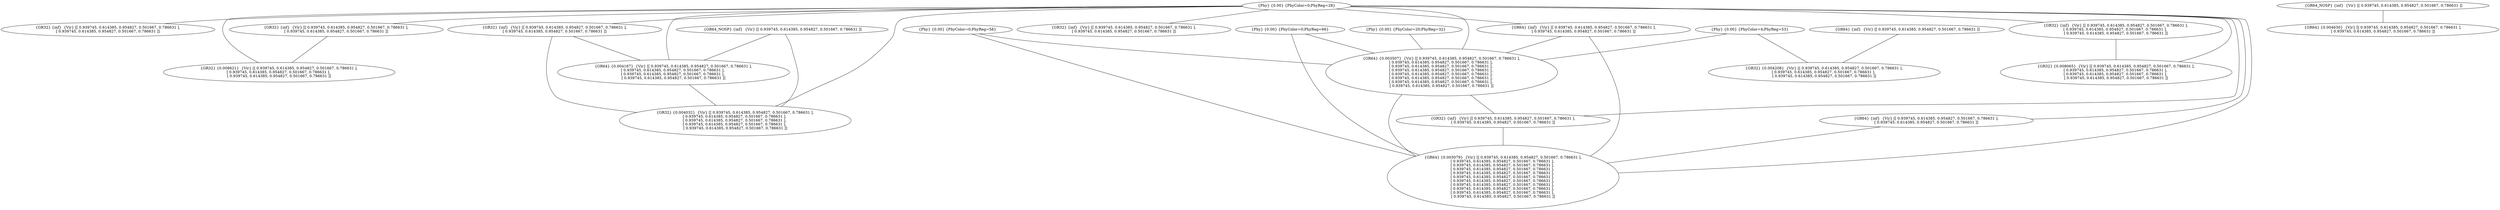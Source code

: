 graph G {
FileName="/home/venkat/IF-DV/Rohit/regAlloc/ML-Register-Allocation/sample/data/bubbleSortdevS/level-O0-llfiles/bublesort.ll";
Function="bubbleSort";
Registers=164;
28 [label=" {Phy} {0.00} {PhyColor=0;PhyReg=28} "];
28--172
28--174
28--178
28--183
28--186
28--195
28--197
28--200
28--208
28--209
28--213
28--218
28--219
28--225
32 [label=" {Phy} {0.00} {PhyColor=20;PhyReg=32} "];
32--209
53 [label=" {Phy} {0.00} {PhyColor=4;PhyReg=53} "];
53--168
53--209
58 [label=" {Phy} {0.00} {PhyColor=0;PhyReg=58} "];
58--209
58--219
66 [label=" {Phy} {0.00} {PhyColor=0;PhyReg=66} "];
66--209
66--219
166 [label=" {GR64} {inf}  {Vir} [[ 0.939745, 0.614385, 0.954827, 0.501667, 0.786631 ]]"];
166 -- 168;
168 [label=" {GR32} {0.004208}  {Vir} [[ 0.939745, 0.614385, 0.954827, 0.501667, 0.786631 ], 
[ 0.939745, 0.614385, 0.954827, 0.501667, 0.786631 ], 
[ 0.939745, 0.614385, 0.954827, 0.501667, 0.786631 ]]"];
172 [label=" {GR32} {inf}  {Vir} [[ 0.939745, 0.614385, 0.954827, 0.501667, 0.786631 ], 
[ 0.939745, 0.614385, 0.954827, 0.501667, 0.786631 ]]"];
172 -- 174;
174 [label=" {GR32} {0.008621}  {Vir} [[ 0.939745, 0.614385, 0.954827, 0.501667, 0.786631 ], 
[ 0.939745, 0.614385, 0.954827, 0.501667, 0.786631 ], 
[ 0.939745, 0.614385, 0.954827, 0.501667, 0.786631 ]]"];
178 [label=" {GR32} {inf}  {Vir} [[ 0.939745, 0.614385, 0.954827, 0.501667, 0.786631 ], 
[ 0.939745, 0.614385, 0.954827, 0.501667, 0.786631 ], 
[ 0.939745, 0.614385, 0.954827, 0.501667, 0.786631 ]]"];
178 -- 183;
183 [label=" {GR32} {0.008065}  {Vir} [[ 0.939745, 0.614385, 0.954827, 0.501667, 0.786631 ], 
[ 0.939745, 0.614385, 0.954827, 0.501667, 0.786631 ], 
[ 0.939745, 0.614385, 0.954827, 0.501667, 0.786631 ], 
[ 0.939745, 0.614385, 0.954827, 0.501667, 0.786631 ]]"];
186 [label=" {GR32} {inf}  {Vir} [[ 0.939745, 0.614385, 0.954827, 0.501667, 0.786631 ], 
[ 0.939745, 0.614385, 0.954827, 0.501667, 0.786631 ]]"];
193 [label=" {GR64_NOSP} {inf}  {Vir} [[ 0.939745, 0.614385, 0.954827, 0.501667, 0.786631 ]]"];
193 -- 197;
193 -- 200;
195 [label=" {GR32} {inf}  {Vir} [[ 0.939745, 0.614385, 0.954827, 0.501667, 0.786631 ], 
[ 0.939745, 0.614385, 0.954827, 0.501667, 0.786631 ]]"];
195 -- 197;
195 -- 200;
197 [label=" {GR64} {0.004167}  {Vir} [[ 0.939745, 0.614385, 0.954827, 0.501667, 0.786631 ], 
[ 0.939745, 0.614385, 0.954827, 0.501667, 0.786631 ], 
[ 0.939745, 0.614385, 0.954827, 0.501667, 0.786631 ], 
[ 0.939745, 0.614385, 0.954827, 0.501667, 0.786631 ]]"];
197 -- 200;
200 [label=" {GR32} {0.004032}  {Vir} [[ 0.939745, 0.614385, 0.954827, 0.501667, 0.786631 ], 
[ 0.939745, 0.614385, 0.954827, 0.501667, 0.786631 ], 
[ 0.939745, 0.614385, 0.954827, 0.501667, 0.786631 ], 
[ 0.939745, 0.614385, 0.954827, 0.501667, 0.786631 ], 
[ 0.939745, 0.614385, 0.954827, 0.501667, 0.786631 ]]"];
202 [label=" {GR64_NOSP} {inf}  {Vir} [[ 0.939745, 0.614385, 0.954827, 0.501667, 0.786631 ]]"];
202 -- 203;
203 [label=" {GR64} {0.004630}  {Vir} [[ 0.939745, 0.614385, 0.954827, 0.501667, 0.786631 ], 
[ 0.939745, 0.614385, 0.954827, 0.501667, 0.786631 ]]"];
208 [label=" {GR64} {inf}  {Vir} [[ 0.939745, 0.614385, 0.954827, 0.501667, 0.786631 ], 
[ 0.939745, 0.614385, 0.954827, 0.501667, 0.786631 ]]"];
208 -- 209;
208 -- 219;
209 [label=" {GR64} {0.003507}  {Vir} [[ 0.939745, 0.614385, 0.954827, 0.501667, 0.786631 ], 
[ 0.939745, 0.614385, 0.954827, 0.501667, 0.786631 ], 
[ 0.939745, 0.614385, 0.954827, 0.501667, 0.786631 ], 
[ 0.939745, 0.614385, 0.954827, 0.501667, 0.786631 ], 
[ 0.939745, 0.614385, 0.954827, 0.501667, 0.786631 ], 
[ 0.939745, 0.614385, 0.954827, 0.501667, 0.786631 ], 
[ 0.939745, 0.614385, 0.954827, 0.501667, 0.786631 ], 
[ 0.939745, 0.614385, 0.954827, 0.501667, 0.786631 ]]"];
209 -- 213;
209 -- 219;
213 [label=" {GR32} {inf}  {Vir} [[ 0.939745, 0.614385, 0.954827, 0.501667, 0.786631 ], 
[ 0.939745, 0.614385, 0.954827, 0.501667, 0.786631 ]]"];
213 -- 219;
218 [label=" {GR64} {inf}  {Vir} [[ 0.939745, 0.614385, 0.954827, 0.501667, 0.786631 ], 
[ 0.939745, 0.614385, 0.954827, 0.501667, 0.786631 ]]"];
218 -- 219;
219 [label=" {GR64} {0.003079}  {Vir} [[ 0.939745, 0.614385, 0.954827, 0.501667, 0.786631 ], 
[ 0.939745, 0.614385, 0.954827, 0.501667, 0.786631 ], 
[ 0.939745, 0.614385, 0.954827, 0.501667, 0.786631 ], 
[ 0.939745, 0.614385, 0.954827, 0.501667, 0.786631 ], 
[ 0.939745, 0.614385, 0.954827, 0.501667, 0.786631 ], 
[ 0.939745, 0.614385, 0.954827, 0.501667, 0.786631 ], 
[ 0.939745, 0.614385, 0.954827, 0.501667, 0.786631 ], 
[ 0.939745, 0.614385, 0.954827, 0.501667, 0.786631 ], 
[ 0.939745, 0.614385, 0.954827, 0.501667, 0.786631 ], 
[ 0.939745, 0.614385, 0.954827, 0.501667, 0.786631 ], 
[ 0.939745, 0.614385, 0.954827, 0.501667, 0.786631 ]]"];
225 [label=" {GR32} {inf}  {Vir} [[ 0.939745, 0.614385, 0.954827, 0.501667, 0.786631 ], 
[ 0.939745, 0.614385, 0.954827, 0.501667, 0.786631 ]]"];
}